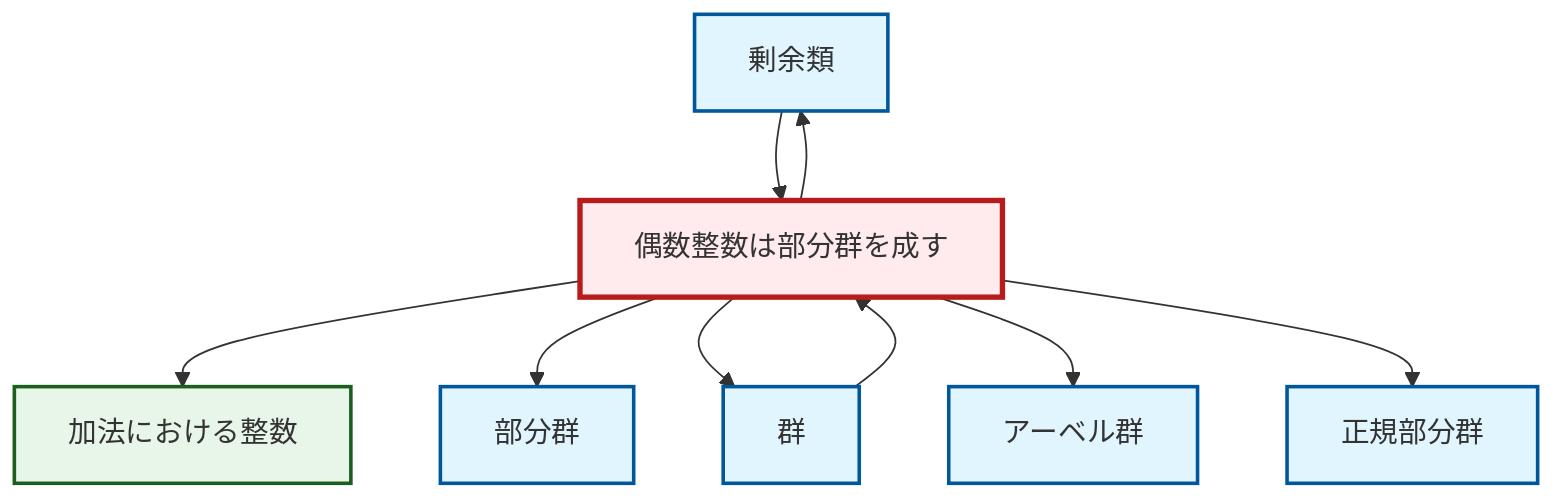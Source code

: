 graph TD
    classDef definition fill:#e1f5fe,stroke:#01579b,stroke-width:2px
    classDef theorem fill:#f3e5f5,stroke:#4a148c,stroke-width:2px
    classDef axiom fill:#fff3e0,stroke:#e65100,stroke-width:2px
    classDef example fill:#e8f5e9,stroke:#1b5e20,stroke-width:2px
    classDef current fill:#ffebee,stroke:#b71c1c,stroke-width:3px
    def-coset["剰余類"]:::definition
    def-normal-subgroup["正規部分群"]:::definition
    ex-integers-addition["加法における整数"]:::example
    def-subgroup["部分群"]:::definition
    def-group["群"]:::definition
    def-abelian-group["アーベル群"]:::definition
    ex-even-integers-subgroup["偶数整数は部分群を成す"]:::example
    def-coset --> ex-even-integers-subgroup
    ex-even-integers-subgroup --> ex-integers-addition
    ex-even-integers-subgroup --> def-subgroup
    def-group --> ex-even-integers-subgroup
    ex-even-integers-subgroup --> def-group
    ex-even-integers-subgroup --> def-abelian-group
    ex-even-integers-subgroup --> def-normal-subgroup
    ex-even-integers-subgroup --> def-coset
    class ex-even-integers-subgroup current